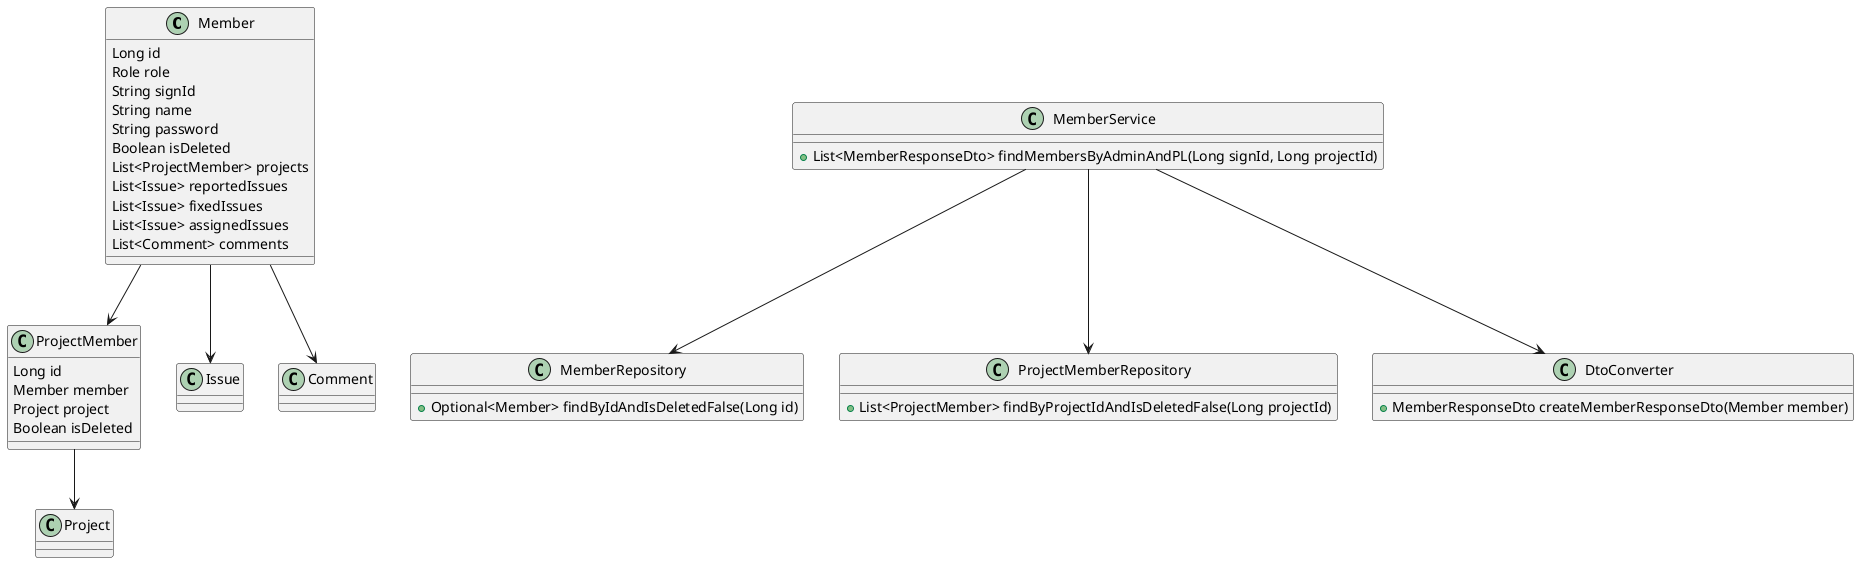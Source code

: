 @startuml
class Member {
    Long id
    Role role
    String signId
    String name
    String password
    Boolean isDeleted
    List<ProjectMember> projects
    List<Issue> reportedIssues
    List<Issue> fixedIssues
    List<Issue> assignedIssues
    List<Comment> comments
}

class ProjectMember {
    Long id
    Member member
    Project project
    Boolean isDeleted
}

class MemberService {
    +List<MemberResponseDto> findMembersByAdminAndPL(Long signId, Long projectId)
}

class MemberRepository {
    +Optional<Member> findByIdAndIsDeletedFalse(Long id)
}

class ProjectMemberRepository {
    +List<ProjectMember> findByProjectIdAndIsDeletedFalse(Long projectId)
}

class DtoConverter {
    +MemberResponseDto createMemberResponseDto(Member member)
}

MemberService --> MemberRepository
MemberService --> ProjectMemberRepository
MemberService --> DtoConverter
Member --> ProjectMember
Member --> Issue
Member --> Comment
ProjectMember --> Project
@enduml
